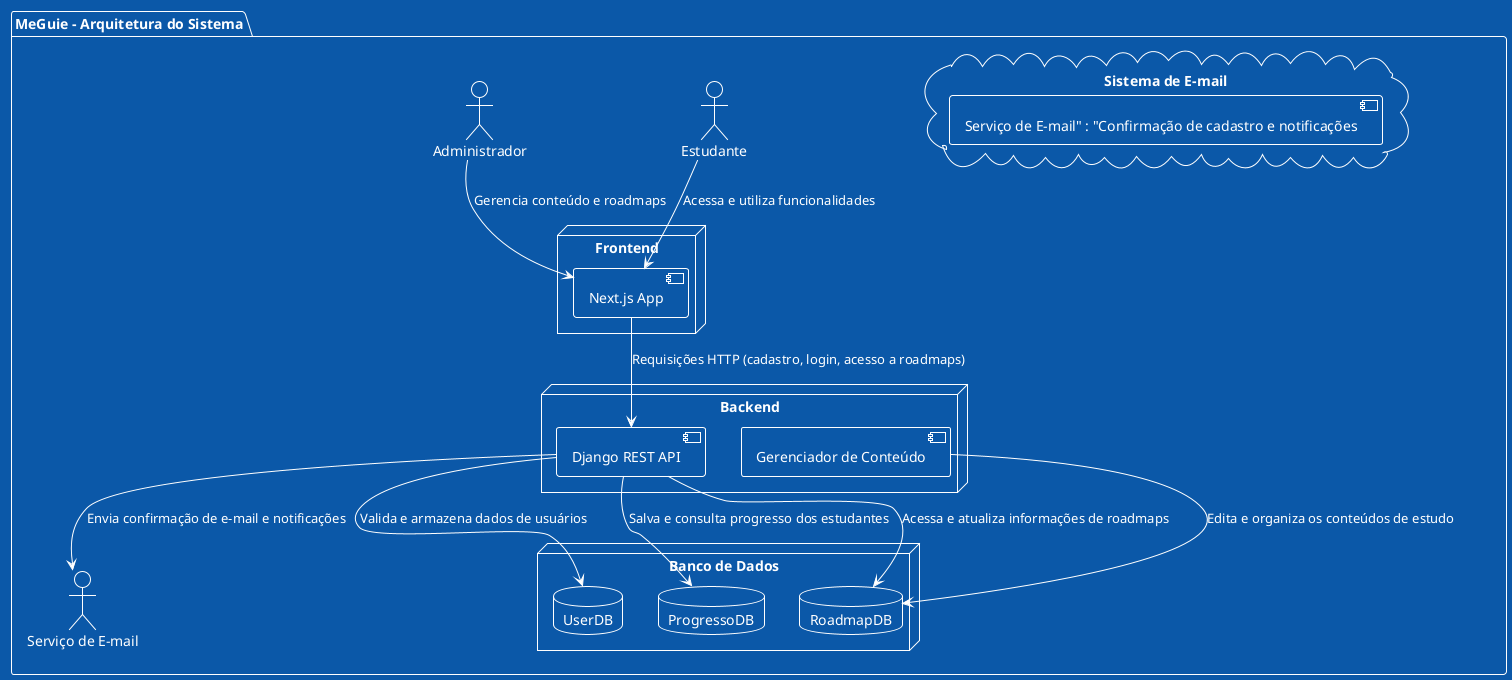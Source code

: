 @startuml

!theme amiga

package "MeGuie - Arquitetura do Sistema" {

  node "Frontend" {
    component "Next.js App"
  }

  node "Backend" {
    component "Django REST API"
    component "Gerenciador de Conteúdo"
  }

  node "Banco de Dados" {
    database "UserDB"
    database "RoadmapDB"
    database "ProgressoDB"
  }

  actor Estudante
  actor Administrador

  Estudante --> "Next.js App" : "Acessa e utiliza funcionalidades"
  Administrador --> "Next.js App" : "Gerencia conteúdo e roadmaps"

  "Next.js App" --> "Django REST API" : "Requisições HTTP (cadastro, login, acesso a roadmaps)"
  "Django REST API" --> "UserDB" : "Valida e armazena dados de usuários"
  "Django REST API" --> "RoadmapDB" : "Acessa e atualiza informações de roadmaps"
  "Django REST API" --> "ProgressoDB" : "Salva e consulta progresso dos estudantes"

  "Gerenciador de Conteúdo" --> "RoadmapDB" : "Edita e organiza os conteúdos de estudo"
  
  cloud "Sistema de E-mail" {
    component "Serviço de E-mail" : "Confirmação de cadastro e notificações"
  }

  "Django REST API" --> "Serviço de E-mail" : "Envia confirmação de e-mail e notificações"

}

@enduml
